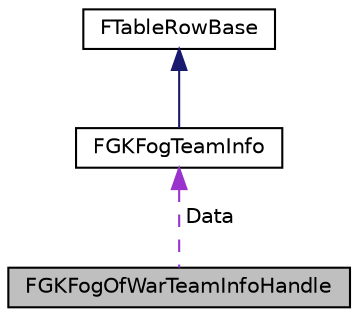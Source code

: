 digraph "FGKFogOfWarTeamInfoHandle"
{
 // LATEX_PDF_SIZE
  edge [fontname="Helvetica",fontsize="10",labelfontname="Helvetica",labelfontsize="10"];
  node [fontname="Helvetica",fontsize="10",shape=record];
  Node1 [label="FGKFogOfWarTeamInfoHandle",height=0.2,width=0.4,color="black", fillcolor="grey75", style="filled", fontcolor="black",tooltip=" "];
  Node2 -> Node1 [dir="back",color="darkorchid3",fontsize="10",style="dashed",label=" Data" ,fontname="Helvetica"];
  Node2 [label="FGKFogTeamInfo",height=0.2,width=0.4,color="black", fillcolor="white", style="filled",URL="$structFGKFogTeamInfo.html",tooltip=" "];
  Node3 -> Node2 [dir="back",color="midnightblue",fontsize="10",style="solid",fontname="Helvetica"];
  Node3 [label="FTableRowBase",height=0.2,width=0.4,color="black", fillcolor="white", style="filled",tooltip=" "];
}
